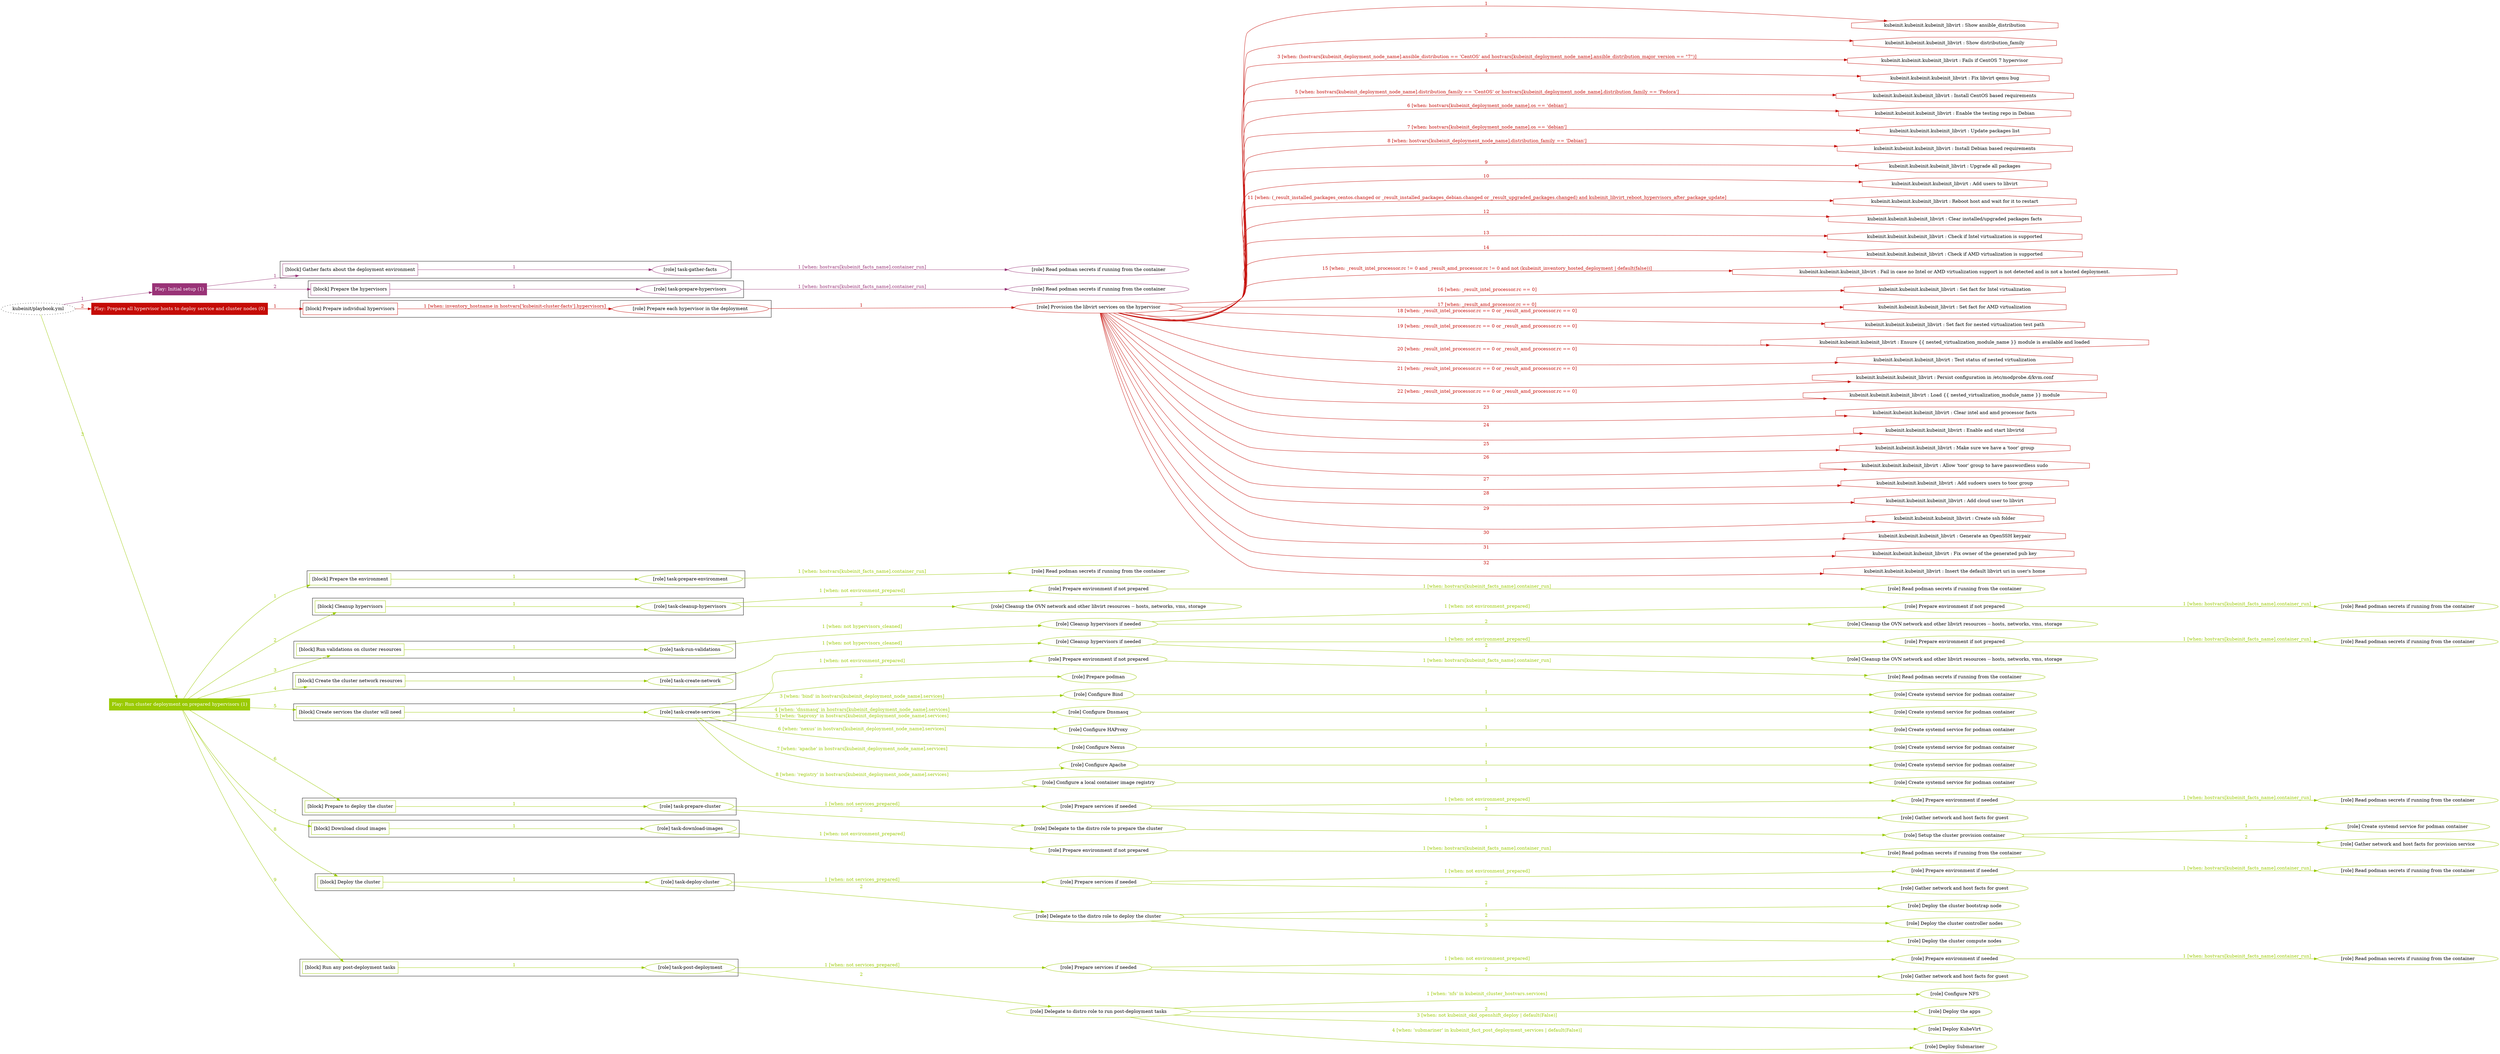 digraph {
	graph [concentrate=true ordering=in rankdir=LR ratio=fill]
	edge [esep=5 sep=10]
	"kubeinit/playbook.yml" [id=root_node style=dotted]
	play_e24d35e8 [label="Play: Initial setup (1)" color="#993377" fontcolor="#ffffff" id=play_e24d35e8 shape=box style=filled tooltip=localhost]
	"kubeinit/playbook.yml" -> play_e24d35e8 [label="1 " color="#993377" fontcolor="#993377" id=edge_2a399ca3 labeltooltip="1 " tooltip="1 "]
	subgraph "Read podman secrets if running from the container" {
		role_2d4d8d56 [label="[role] Read podman secrets if running from the container" color="#993377" id=role_2d4d8d56 tooltip="Read podman secrets if running from the container"]
	}
	subgraph "task-gather-facts" {
		role_a08aa25a [label="[role] task-gather-facts" color="#993377" id=role_a08aa25a tooltip="task-gather-facts"]
		role_a08aa25a -> role_2d4d8d56 [label="1 [when: hostvars[kubeinit_facts_name].container_run]" color="#993377" fontcolor="#993377" id=edge_aca3b35c labeltooltip="1 [when: hostvars[kubeinit_facts_name].container_run]" tooltip="1 [when: hostvars[kubeinit_facts_name].container_run]"]
	}
	subgraph "Read podman secrets if running from the container" {
		role_5cdf7ace [label="[role] Read podman secrets if running from the container" color="#993377" id=role_5cdf7ace tooltip="Read podman secrets if running from the container"]
	}
	subgraph "task-prepare-hypervisors" {
		role_841647a3 [label="[role] task-prepare-hypervisors" color="#993377" id=role_841647a3 tooltip="task-prepare-hypervisors"]
		role_841647a3 -> role_5cdf7ace [label="1 [when: hostvars[kubeinit_facts_name].container_run]" color="#993377" fontcolor="#993377" id=edge_8a7ec350 labeltooltip="1 [when: hostvars[kubeinit_facts_name].container_run]" tooltip="1 [when: hostvars[kubeinit_facts_name].container_run]"]
	}
	subgraph "Play: Initial setup (1)" {
		play_e24d35e8 -> block_f6b8379a [label=1 color="#993377" fontcolor="#993377" id=edge_a116accc labeltooltip=1 tooltip=1]
		subgraph cluster_block_f6b8379a {
			block_f6b8379a [label="[block] Gather facts about the deployment environment" color="#993377" id=block_f6b8379a labeltooltip="Gather facts about the deployment environment" shape=box tooltip="Gather facts about the deployment environment"]
			block_f6b8379a -> role_a08aa25a [label="1 " color="#993377" fontcolor="#993377" id=edge_a59de9ab labeltooltip="1 " tooltip="1 "]
		}
		play_e24d35e8 -> block_29287108 [label=2 color="#993377" fontcolor="#993377" id=edge_5861a8e2 labeltooltip=2 tooltip=2]
		subgraph cluster_block_29287108 {
			block_29287108 [label="[block] Prepare the hypervisors" color="#993377" id=block_29287108 labeltooltip="Prepare the hypervisors" shape=box tooltip="Prepare the hypervisors"]
			block_29287108 -> role_841647a3 [label="1 " color="#993377" fontcolor="#993377" id=edge_2f8d9bc5 labeltooltip="1 " tooltip="1 "]
		}
	}
	play_9da5dc84 [label="Play: Prepare all hypervisor hosts to deploy service and cluster nodes (0)" color="#c50c07" fontcolor="#ffffff" id=play_9da5dc84 shape=box style=filled tooltip="Play: Prepare all hypervisor hosts to deploy service and cluster nodes (0)"]
	"kubeinit/playbook.yml" -> play_9da5dc84 [label="2 " color="#c50c07" fontcolor="#c50c07" id=edge_ee30c2bf labeltooltip="2 " tooltip="2 "]
	subgraph "Provision the libvirt services on the hypervisor" {
		role_6c60246a [label="[role] Provision the libvirt services on the hypervisor" color="#c50c07" id=role_6c60246a tooltip="Provision the libvirt services on the hypervisor"]
		task_3d498624 [label="kubeinit.kubeinit.kubeinit_libvirt : Show ansible_distribution" color="#c50c07" id=task_3d498624 shape=octagon tooltip="kubeinit.kubeinit.kubeinit_libvirt : Show ansible_distribution"]
		role_6c60246a -> task_3d498624 [label="1 " color="#c50c07" fontcolor="#c50c07" id=edge_3e9b3832 labeltooltip="1 " tooltip="1 "]
		task_7455e6af [label="kubeinit.kubeinit.kubeinit_libvirt : Show distribution_family" color="#c50c07" id=task_7455e6af shape=octagon tooltip="kubeinit.kubeinit.kubeinit_libvirt : Show distribution_family"]
		role_6c60246a -> task_7455e6af [label="2 " color="#c50c07" fontcolor="#c50c07" id=edge_441f1783 labeltooltip="2 " tooltip="2 "]
		task_d52db078 [label="kubeinit.kubeinit.kubeinit_libvirt : Fails if CentOS 7 hypervisor" color="#c50c07" id=task_d52db078 shape=octagon tooltip="kubeinit.kubeinit.kubeinit_libvirt : Fails if CentOS 7 hypervisor"]
		role_6c60246a -> task_d52db078 [label="3 [when: (hostvars[kubeinit_deployment_node_name].ansible_distribution == 'CentOS' and hostvars[kubeinit_deployment_node_name].ansible_distribution_major_version == \"7\")]" color="#c50c07" fontcolor="#c50c07" id=edge_9d5c4578 labeltooltip="3 [when: (hostvars[kubeinit_deployment_node_name].ansible_distribution == 'CentOS' and hostvars[kubeinit_deployment_node_name].ansible_distribution_major_version == \"7\")]" tooltip="3 [when: (hostvars[kubeinit_deployment_node_name].ansible_distribution == 'CentOS' and hostvars[kubeinit_deployment_node_name].ansible_distribution_major_version == \"7\")]"]
		task_a912afa2 [label="kubeinit.kubeinit.kubeinit_libvirt : Fix libvirt qemu bug" color="#c50c07" id=task_a912afa2 shape=octagon tooltip="kubeinit.kubeinit.kubeinit_libvirt : Fix libvirt qemu bug"]
		role_6c60246a -> task_a912afa2 [label="4 " color="#c50c07" fontcolor="#c50c07" id=edge_ef75f45c labeltooltip="4 " tooltip="4 "]
		task_d75d7482 [label="kubeinit.kubeinit.kubeinit_libvirt : Install CentOS based requirements" color="#c50c07" id=task_d75d7482 shape=octagon tooltip="kubeinit.kubeinit.kubeinit_libvirt : Install CentOS based requirements"]
		role_6c60246a -> task_d75d7482 [label="5 [when: hostvars[kubeinit_deployment_node_name].distribution_family == 'CentOS' or hostvars[kubeinit_deployment_node_name].distribution_family == 'Fedora']" color="#c50c07" fontcolor="#c50c07" id=edge_c58722e6 labeltooltip="5 [when: hostvars[kubeinit_deployment_node_name].distribution_family == 'CentOS' or hostvars[kubeinit_deployment_node_name].distribution_family == 'Fedora']" tooltip="5 [when: hostvars[kubeinit_deployment_node_name].distribution_family == 'CentOS' or hostvars[kubeinit_deployment_node_name].distribution_family == 'Fedora']"]
		task_01dbac7f [label="kubeinit.kubeinit.kubeinit_libvirt : Enable the testing repo in Debian" color="#c50c07" id=task_01dbac7f shape=octagon tooltip="kubeinit.kubeinit.kubeinit_libvirt : Enable the testing repo in Debian"]
		role_6c60246a -> task_01dbac7f [label="6 [when: hostvars[kubeinit_deployment_node_name].os == 'debian']" color="#c50c07" fontcolor="#c50c07" id=edge_226a5240 labeltooltip="6 [when: hostvars[kubeinit_deployment_node_name].os == 'debian']" tooltip="6 [when: hostvars[kubeinit_deployment_node_name].os == 'debian']"]
		task_01366705 [label="kubeinit.kubeinit.kubeinit_libvirt : Update packages list" color="#c50c07" id=task_01366705 shape=octagon tooltip="kubeinit.kubeinit.kubeinit_libvirt : Update packages list"]
		role_6c60246a -> task_01366705 [label="7 [when: hostvars[kubeinit_deployment_node_name].os == 'debian']" color="#c50c07" fontcolor="#c50c07" id=edge_ed5ce526 labeltooltip="7 [when: hostvars[kubeinit_deployment_node_name].os == 'debian']" tooltip="7 [when: hostvars[kubeinit_deployment_node_name].os == 'debian']"]
		task_1370ca44 [label="kubeinit.kubeinit.kubeinit_libvirt : Install Debian based requirements" color="#c50c07" id=task_1370ca44 shape=octagon tooltip="kubeinit.kubeinit.kubeinit_libvirt : Install Debian based requirements"]
		role_6c60246a -> task_1370ca44 [label="8 [when: hostvars[kubeinit_deployment_node_name].distribution_family == 'Debian']" color="#c50c07" fontcolor="#c50c07" id=edge_49ee0f5c labeltooltip="8 [when: hostvars[kubeinit_deployment_node_name].distribution_family == 'Debian']" tooltip="8 [when: hostvars[kubeinit_deployment_node_name].distribution_family == 'Debian']"]
		task_f7f6d16c [label="kubeinit.kubeinit.kubeinit_libvirt : Upgrade all packages" color="#c50c07" id=task_f7f6d16c shape=octagon tooltip="kubeinit.kubeinit.kubeinit_libvirt : Upgrade all packages"]
		role_6c60246a -> task_f7f6d16c [label="9 " color="#c50c07" fontcolor="#c50c07" id=edge_a1f77ea2 labeltooltip="9 " tooltip="9 "]
		task_0c8af730 [label="kubeinit.kubeinit.kubeinit_libvirt : Add users to libvirt" color="#c50c07" id=task_0c8af730 shape=octagon tooltip="kubeinit.kubeinit.kubeinit_libvirt : Add users to libvirt"]
		role_6c60246a -> task_0c8af730 [label="10 " color="#c50c07" fontcolor="#c50c07" id=edge_211068d4 labeltooltip="10 " tooltip="10 "]
		task_e089420d [label="kubeinit.kubeinit.kubeinit_libvirt : Reboot host and wait for it to restart" color="#c50c07" id=task_e089420d shape=octagon tooltip="kubeinit.kubeinit.kubeinit_libvirt : Reboot host and wait for it to restart"]
		role_6c60246a -> task_e089420d [label="11 [when: (_result_installed_packages_centos.changed or _result_installed_packages_debian.changed or _result_upgraded_packages.changed) and kubeinit_libvirt_reboot_hypervisors_after_package_update]" color="#c50c07" fontcolor="#c50c07" id=edge_dd0c39ca labeltooltip="11 [when: (_result_installed_packages_centos.changed or _result_installed_packages_debian.changed or _result_upgraded_packages.changed) and kubeinit_libvirt_reboot_hypervisors_after_package_update]" tooltip="11 [when: (_result_installed_packages_centos.changed or _result_installed_packages_debian.changed or _result_upgraded_packages.changed) and kubeinit_libvirt_reboot_hypervisors_after_package_update]"]
		task_f926fe5d [label="kubeinit.kubeinit.kubeinit_libvirt : Clear installed/upgraded packages facts" color="#c50c07" id=task_f926fe5d shape=octagon tooltip="kubeinit.kubeinit.kubeinit_libvirt : Clear installed/upgraded packages facts"]
		role_6c60246a -> task_f926fe5d [label="12 " color="#c50c07" fontcolor="#c50c07" id=edge_15057c14 labeltooltip="12 " tooltip="12 "]
		task_eaaf7912 [label="kubeinit.kubeinit.kubeinit_libvirt : Check if Intel virtualization is supported" color="#c50c07" id=task_eaaf7912 shape=octagon tooltip="kubeinit.kubeinit.kubeinit_libvirt : Check if Intel virtualization is supported"]
		role_6c60246a -> task_eaaf7912 [label="13 " color="#c50c07" fontcolor="#c50c07" id=edge_226090ae labeltooltip="13 " tooltip="13 "]
		task_2125e263 [label="kubeinit.kubeinit.kubeinit_libvirt : Check if AMD virtualization is supported" color="#c50c07" id=task_2125e263 shape=octagon tooltip="kubeinit.kubeinit.kubeinit_libvirt : Check if AMD virtualization is supported"]
		role_6c60246a -> task_2125e263 [label="14 " color="#c50c07" fontcolor="#c50c07" id=edge_0d741961 labeltooltip="14 " tooltip="14 "]
		task_aa427da7 [label="kubeinit.kubeinit.kubeinit_libvirt : Fail in case no Intel or AMD virtualization support is not detected and is not a hosted deployment." color="#c50c07" id=task_aa427da7 shape=octagon tooltip="kubeinit.kubeinit.kubeinit_libvirt : Fail in case no Intel or AMD virtualization support is not detected and is not a hosted deployment."]
		role_6c60246a -> task_aa427da7 [label="15 [when: _result_intel_processor.rc != 0 and _result_amd_processor.rc != 0 and not (kubeinit_inventory_hosted_deployment | default(false))]" color="#c50c07" fontcolor="#c50c07" id=edge_b92625d0 labeltooltip="15 [when: _result_intel_processor.rc != 0 and _result_amd_processor.rc != 0 and not (kubeinit_inventory_hosted_deployment | default(false))]" tooltip="15 [when: _result_intel_processor.rc != 0 and _result_amd_processor.rc != 0 and not (kubeinit_inventory_hosted_deployment | default(false))]"]
		task_eb9fa365 [label="kubeinit.kubeinit.kubeinit_libvirt : Set fact for Intel virtualization" color="#c50c07" id=task_eb9fa365 shape=octagon tooltip="kubeinit.kubeinit.kubeinit_libvirt : Set fact for Intel virtualization"]
		role_6c60246a -> task_eb9fa365 [label="16 [when: _result_intel_processor.rc == 0]" color="#c50c07" fontcolor="#c50c07" id=edge_3a331e9e labeltooltip="16 [when: _result_intel_processor.rc == 0]" tooltip="16 [when: _result_intel_processor.rc == 0]"]
		task_e4023da1 [label="kubeinit.kubeinit.kubeinit_libvirt : Set fact for AMD virtualization" color="#c50c07" id=task_e4023da1 shape=octagon tooltip="kubeinit.kubeinit.kubeinit_libvirt : Set fact for AMD virtualization"]
		role_6c60246a -> task_e4023da1 [label="17 [when: _result_amd_processor.rc == 0]" color="#c50c07" fontcolor="#c50c07" id=edge_4b48a903 labeltooltip="17 [when: _result_amd_processor.rc == 0]" tooltip="17 [when: _result_amd_processor.rc == 0]"]
		task_b8802be9 [label="kubeinit.kubeinit.kubeinit_libvirt : Set fact for nested virtualization test path" color="#c50c07" id=task_b8802be9 shape=octagon tooltip="kubeinit.kubeinit.kubeinit_libvirt : Set fact for nested virtualization test path"]
		role_6c60246a -> task_b8802be9 [label="18 [when: _result_intel_processor.rc == 0 or _result_amd_processor.rc == 0]" color="#c50c07" fontcolor="#c50c07" id=edge_e7064ff5 labeltooltip="18 [when: _result_intel_processor.rc == 0 or _result_amd_processor.rc == 0]" tooltip="18 [when: _result_intel_processor.rc == 0 or _result_amd_processor.rc == 0]"]
		task_dba0d235 [label="kubeinit.kubeinit.kubeinit_libvirt : Ensure {{ nested_virtualization_module_name }} module is available and loaded" color="#c50c07" id=task_dba0d235 shape=octagon tooltip="kubeinit.kubeinit.kubeinit_libvirt : Ensure {{ nested_virtualization_module_name }} module is available and loaded"]
		role_6c60246a -> task_dba0d235 [label="19 [when: _result_intel_processor.rc == 0 or _result_amd_processor.rc == 0]" color="#c50c07" fontcolor="#c50c07" id=edge_3fc00e2c labeltooltip="19 [when: _result_intel_processor.rc == 0 or _result_amd_processor.rc == 0]" tooltip="19 [when: _result_intel_processor.rc == 0 or _result_amd_processor.rc == 0]"]
		task_4ecf0bd5 [label="kubeinit.kubeinit.kubeinit_libvirt : Test status of nested virtualization" color="#c50c07" id=task_4ecf0bd5 shape=octagon tooltip="kubeinit.kubeinit.kubeinit_libvirt : Test status of nested virtualization"]
		role_6c60246a -> task_4ecf0bd5 [label="20 [when: _result_intel_processor.rc == 0 or _result_amd_processor.rc == 0]" color="#c50c07" fontcolor="#c50c07" id=edge_ca28cc5b labeltooltip="20 [when: _result_intel_processor.rc == 0 or _result_amd_processor.rc == 0]" tooltip="20 [when: _result_intel_processor.rc == 0 or _result_amd_processor.rc == 0]"]
		task_1cdde1b0 [label="kubeinit.kubeinit.kubeinit_libvirt : Persist configuration in /etc/modprobe.d/kvm.conf" color="#c50c07" id=task_1cdde1b0 shape=octagon tooltip="kubeinit.kubeinit.kubeinit_libvirt : Persist configuration in /etc/modprobe.d/kvm.conf"]
		role_6c60246a -> task_1cdde1b0 [label="21 [when: _result_intel_processor.rc == 0 or _result_amd_processor.rc == 0]" color="#c50c07" fontcolor="#c50c07" id=edge_e6f5df65 labeltooltip="21 [when: _result_intel_processor.rc == 0 or _result_amd_processor.rc == 0]" tooltip="21 [when: _result_intel_processor.rc == 0 or _result_amd_processor.rc == 0]"]
		task_96d24d09 [label="kubeinit.kubeinit.kubeinit_libvirt : Load {{ nested_virtualization_module_name }} module" color="#c50c07" id=task_96d24d09 shape=octagon tooltip="kubeinit.kubeinit.kubeinit_libvirt : Load {{ nested_virtualization_module_name }} module"]
		role_6c60246a -> task_96d24d09 [label="22 [when: _result_intel_processor.rc == 0 or _result_amd_processor.rc == 0]" color="#c50c07" fontcolor="#c50c07" id=edge_13585c4f labeltooltip="22 [when: _result_intel_processor.rc == 0 or _result_amd_processor.rc == 0]" tooltip="22 [when: _result_intel_processor.rc == 0 or _result_amd_processor.rc == 0]"]
		task_14c75e89 [label="kubeinit.kubeinit.kubeinit_libvirt : Clear intel and amd processor facts" color="#c50c07" id=task_14c75e89 shape=octagon tooltip="kubeinit.kubeinit.kubeinit_libvirt : Clear intel and amd processor facts"]
		role_6c60246a -> task_14c75e89 [label="23 " color="#c50c07" fontcolor="#c50c07" id=edge_2cc9d608 labeltooltip="23 " tooltip="23 "]
		task_3df0d9a7 [label="kubeinit.kubeinit.kubeinit_libvirt : Enable and start libvirtd" color="#c50c07" id=task_3df0d9a7 shape=octagon tooltip="kubeinit.kubeinit.kubeinit_libvirt : Enable and start libvirtd"]
		role_6c60246a -> task_3df0d9a7 [label="24 " color="#c50c07" fontcolor="#c50c07" id=edge_af6a0b56 labeltooltip="24 " tooltip="24 "]
		task_8db6efda [label="kubeinit.kubeinit.kubeinit_libvirt : Make sure we have a 'toor' group" color="#c50c07" id=task_8db6efda shape=octagon tooltip="kubeinit.kubeinit.kubeinit_libvirt : Make sure we have a 'toor' group"]
		role_6c60246a -> task_8db6efda [label="25 " color="#c50c07" fontcolor="#c50c07" id=edge_e820db93 labeltooltip="25 " tooltip="25 "]
		task_bf0ec30d [label="kubeinit.kubeinit.kubeinit_libvirt : Allow 'toor' group to have passwordless sudo" color="#c50c07" id=task_bf0ec30d shape=octagon tooltip="kubeinit.kubeinit.kubeinit_libvirt : Allow 'toor' group to have passwordless sudo"]
		role_6c60246a -> task_bf0ec30d [label="26 " color="#c50c07" fontcolor="#c50c07" id=edge_99bb700d labeltooltip="26 " tooltip="26 "]
		task_f0348ad8 [label="kubeinit.kubeinit.kubeinit_libvirt : Add sudoers users to toor group" color="#c50c07" id=task_f0348ad8 shape=octagon tooltip="kubeinit.kubeinit.kubeinit_libvirt : Add sudoers users to toor group"]
		role_6c60246a -> task_f0348ad8 [label="27 " color="#c50c07" fontcolor="#c50c07" id=edge_ccf8bb72 labeltooltip="27 " tooltip="27 "]
		task_f71618cc [label="kubeinit.kubeinit.kubeinit_libvirt : Add cloud user to libvirt" color="#c50c07" id=task_f71618cc shape=octagon tooltip="kubeinit.kubeinit.kubeinit_libvirt : Add cloud user to libvirt"]
		role_6c60246a -> task_f71618cc [label="28 " color="#c50c07" fontcolor="#c50c07" id=edge_791fe277 labeltooltip="28 " tooltip="28 "]
		task_a38694b9 [label="kubeinit.kubeinit.kubeinit_libvirt : Create ssh folder" color="#c50c07" id=task_a38694b9 shape=octagon tooltip="kubeinit.kubeinit.kubeinit_libvirt : Create ssh folder"]
		role_6c60246a -> task_a38694b9 [label="29 " color="#c50c07" fontcolor="#c50c07" id=edge_f486f786 labeltooltip="29 " tooltip="29 "]
		task_72031092 [label="kubeinit.kubeinit.kubeinit_libvirt : Generate an OpenSSH keypair" color="#c50c07" id=task_72031092 shape=octagon tooltip="kubeinit.kubeinit.kubeinit_libvirt : Generate an OpenSSH keypair"]
		role_6c60246a -> task_72031092 [label="30 " color="#c50c07" fontcolor="#c50c07" id=edge_2a7cd91a labeltooltip="30 " tooltip="30 "]
		task_71d73499 [label="kubeinit.kubeinit.kubeinit_libvirt : Fix owner of the generated pub key" color="#c50c07" id=task_71d73499 shape=octagon tooltip="kubeinit.kubeinit.kubeinit_libvirt : Fix owner of the generated pub key"]
		role_6c60246a -> task_71d73499 [label="31 " color="#c50c07" fontcolor="#c50c07" id=edge_3e55480b labeltooltip="31 " tooltip="31 "]
		task_de3a501e [label="kubeinit.kubeinit.kubeinit_libvirt : Insert the default libvirt uri in user's home" color="#c50c07" id=task_de3a501e shape=octagon tooltip="kubeinit.kubeinit.kubeinit_libvirt : Insert the default libvirt uri in user's home"]
		role_6c60246a -> task_de3a501e [label="32 " color="#c50c07" fontcolor="#c50c07" id=edge_32788e2e labeltooltip="32 " tooltip="32 "]
	}
	subgraph "Prepare each hypervisor in the deployment" {
		role_328931a7 [label="[role] Prepare each hypervisor in the deployment" color="#c50c07" id=role_328931a7 tooltip="Prepare each hypervisor in the deployment"]
		role_328931a7 -> role_6c60246a [label="1 " color="#c50c07" fontcolor="#c50c07" id=edge_5c32b353 labeltooltip="1 " tooltip="1 "]
	}
	subgraph "Play: Prepare all hypervisor hosts to deploy service and cluster nodes (0)" {
		play_9da5dc84 -> block_58e5f508 [label=1 color="#c50c07" fontcolor="#c50c07" id=edge_6c47b097 labeltooltip=1 tooltip=1]
		subgraph cluster_block_58e5f508 {
			block_58e5f508 [label="[block] Prepare individual hypervisors" color="#c50c07" id=block_58e5f508 labeltooltip="Prepare individual hypervisors" shape=box tooltip="Prepare individual hypervisors"]
			block_58e5f508 -> role_328931a7 [label="1 [when: inventory_hostname in hostvars['kubeinit-cluster-facts'].hypervisors]" color="#c50c07" fontcolor="#c50c07" id=edge_4a38db86 labeltooltip="1 [when: inventory_hostname in hostvars['kubeinit-cluster-facts'].hypervisors]" tooltip="1 [when: inventory_hostname in hostvars['kubeinit-cluster-facts'].hypervisors]"]
		}
	}
	play_bdbcf22b [label="Play: Run cluster deployment on prepared hypervisors (1)" color="#9aca02" fontcolor="#ffffff" id=play_bdbcf22b shape=box style=filled tooltip=localhost]
	"kubeinit/playbook.yml" -> play_bdbcf22b [label="3 " color="#9aca02" fontcolor="#9aca02" id=edge_461f7cc0 labeltooltip="3 " tooltip="3 "]
	subgraph "Read podman secrets if running from the container" {
		role_51fad034 [label="[role] Read podman secrets if running from the container" color="#9aca02" id=role_51fad034 tooltip="Read podman secrets if running from the container"]
	}
	subgraph "task-prepare-environment" {
		role_c416d7c0 [label="[role] task-prepare-environment" color="#9aca02" id=role_c416d7c0 tooltip="task-prepare-environment"]
		role_c416d7c0 -> role_51fad034 [label="1 [when: hostvars[kubeinit_facts_name].container_run]" color="#9aca02" fontcolor="#9aca02" id=edge_7947ec40 labeltooltip="1 [when: hostvars[kubeinit_facts_name].container_run]" tooltip="1 [when: hostvars[kubeinit_facts_name].container_run]"]
	}
	subgraph "Read podman secrets if running from the container" {
		role_50069a5a [label="[role] Read podman secrets if running from the container" color="#9aca02" id=role_50069a5a tooltip="Read podman secrets if running from the container"]
	}
	subgraph "Prepare environment if not prepared" {
		role_d2e9e00c [label="[role] Prepare environment if not prepared" color="#9aca02" id=role_d2e9e00c tooltip="Prepare environment if not prepared"]
		role_d2e9e00c -> role_50069a5a [label="1 [when: hostvars[kubeinit_facts_name].container_run]" color="#9aca02" fontcolor="#9aca02" id=edge_64074e40 labeltooltip="1 [when: hostvars[kubeinit_facts_name].container_run]" tooltip="1 [when: hostvars[kubeinit_facts_name].container_run]"]
	}
	subgraph "Cleanup the OVN network and other libvirt resources -- hosts, networks, vms, storage" {
		role_277f1cbf [label="[role] Cleanup the OVN network and other libvirt resources -- hosts, networks, vms, storage" color="#9aca02" id=role_277f1cbf tooltip="Cleanup the OVN network and other libvirt resources -- hosts, networks, vms, storage"]
	}
	subgraph "task-cleanup-hypervisors" {
		role_c46f44c1 [label="[role] task-cleanup-hypervisors" color="#9aca02" id=role_c46f44c1 tooltip="task-cleanup-hypervisors"]
		role_c46f44c1 -> role_d2e9e00c [label="1 [when: not environment_prepared]" color="#9aca02" fontcolor="#9aca02" id=edge_671e5c4d labeltooltip="1 [when: not environment_prepared]" tooltip="1 [when: not environment_prepared]"]
		role_c46f44c1 -> role_277f1cbf [label="2 " color="#9aca02" fontcolor="#9aca02" id=edge_314338f4 labeltooltip="2 " tooltip="2 "]
	}
	subgraph "Read podman secrets if running from the container" {
		role_af001840 [label="[role] Read podman secrets if running from the container" color="#9aca02" id=role_af001840 tooltip="Read podman secrets if running from the container"]
	}
	subgraph "Prepare environment if not prepared" {
		role_8714341d [label="[role] Prepare environment if not prepared" color="#9aca02" id=role_8714341d tooltip="Prepare environment if not prepared"]
		role_8714341d -> role_af001840 [label="1 [when: hostvars[kubeinit_facts_name].container_run]" color="#9aca02" fontcolor="#9aca02" id=edge_604bea66 labeltooltip="1 [when: hostvars[kubeinit_facts_name].container_run]" tooltip="1 [when: hostvars[kubeinit_facts_name].container_run]"]
	}
	subgraph "Cleanup the OVN network and other libvirt resources -- hosts, networks, vms, storage" {
		role_41922b37 [label="[role] Cleanup the OVN network and other libvirt resources -- hosts, networks, vms, storage" color="#9aca02" id=role_41922b37 tooltip="Cleanup the OVN network and other libvirt resources -- hosts, networks, vms, storage"]
	}
	subgraph "Cleanup hypervisors if needed" {
		role_b478f7d8 [label="[role] Cleanup hypervisors if needed" color="#9aca02" id=role_b478f7d8 tooltip="Cleanup hypervisors if needed"]
		role_b478f7d8 -> role_8714341d [label="1 [when: not environment_prepared]" color="#9aca02" fontcolor="#9aca02" id=edge_6c8ebf1b labeltooltip="1 [when: not environment_prepared]" tooltip="1 [when: not environment_prepared]"]
		role_b478f7d8 -> role_41922b37 [label="2 " color="#9aca02" fontcolor="#9aca02" id=edge_6aa349ca labeltooltip="2 " tooltip="2 "]
	}
	subgraph "task-run-validations" {
		role_f649f780 [label="[role] task-run-validations" color="#9aca02" id=role_f649f780 tooltip="task-run-validations"]
		role_f649f780 -> role_b478f7d8 [label="1 [when: not hypervisors_cleaned]" color="#9aca02" fontcolor="#9aca02" id=edge_084a9c4c labeltooltip="1 [when: not hypervisors_cleaned]" tooltip="1 [when: not hypervisors_cleaned]"]
	}
	subgraph "Read podman secrets if running from the container" {
		role_13cffa7d [label="[role] Read podman secrets if running from the container" color="#9aca02" id=role_13cffa7d tooltip="Read podman secrets if running from the container"]
	}
	subgraph "Prepare environment if not prepared" {
		role_5daea8a9 [label="[role] Prepare environment if not prepared" color="#9aca02" id=role_5daea8a9 tooltip="Prepare environment if not prepared"]
		role_5daea8a9 -> role_13cffa7d [label="1 [when: hostvars[kubeinit_facts_name].container_run]" color="#9aca02" fontcolor="#9aca02" id=edge_1d45af6b labeltooltip="1 [when: hostvars[kubeinit_facts_name].container_run]" tooltip="1 [when: hostvars[kubeinit_facts_name].container_run]"]
	}
	subgraph "Cleanup the OVN network and other libvirt resources -- hosts, networks, vms, storage" {
		role_34dbaa27 [label="[role] Cleanup the OVN network and other libvirt resources -- hosts, networks, vms, storage" color="#9aca02" id=role_34dbaa27 tooltip="Cleanup the OVN network and other libvirt resources -- hosts, networks, vms, storage"]
	}
	subgraph "Cleanup hypervisors if needed" {
		role_d0bcb10e [label="[role] Cleanup hypervisors if needed" color="#9aca02" id=role_d0bcb10e tooltip="Cleanup hypervisors if needed"]
		role_d0bcb10e -> role_5daea8a9 [label="1 [when: not environment_prepared]" color="#9aca02" fontcolor="#9aca02" id=edge_752e039c labeltooltip="1 [when: not environment_prepared]" tooltip="1 [when: not environment_prepared]"]
		role_d0bcb10e -> role_34dbaa27 [label="2 " color="#9aca02" fontcolor="#9aca02" id=edge_12fcd2ad labeltooltip="2 " tooltip="2 "]
	}
	subgraph "task-create-network" {
		role_fa2df22f [label="[role] task-create-network" color="#9aca02" id=role_fa2df22f tooltip="task-create-network"]
		role_fa2df22f -> role_d0bcb10e [label="1 [when: not hypervisors_cleaned]" color="#9aca02" fontcolor="#9aca02" id=edge_f49b015b labeltooltip="1 [when: not hypervisors_cleaned]" tooltip="1 [when: not hypervisors_cleaned]"]
	}
	subgraph "Read podman secrets if running from the container" {
		role_767b036a [label="[role] Read podman secrets if running from the container" color="#9aca02" id=role_767b036a tooltip="Read podman secrets if running from the container"]
	}
	subgraph "Prepare environment if not prepared" {
		role_88e19bf8 [label="[role] Prepare environment if not prepared" color="#9aca02" id=role_88e19bf8 tooltip="Prepare environment if not prepared"]
		role_88e19bf8 -> role_767b036a [label="1 [when: hostvars[kubeinit_facts_name].container_run]" color="#9aca02" fontcolor="#9aca02" id=edge_bf9a81c3 labeltooltip="1 [when: hostvars[kubeinit_facts_name].container_run]" tooltip="1 [when: hostvars[kubeinit_facts_name].container_run]"]
	}
	subgraph "Prepare podman" {
		role_285ec664 [label="[role] Prepare podman" color="#9aca02" id=role_285ec664 tooltip="Prepare podman"]
	}
	subgraph "Create systemd service for podman container" {
		role_5e7e541c [label="[role] Create systemd service for podman container" color="#9aca02" id=role_5e7e541c tooltip="Create systemd service for podman container"]
	}
	subgraph "Configure Bind" {
		role_f387853a [label="[role] Configure Bind" color="#9aca02" id=role_f387853a tooltip="Configure Bind"]
		role_f387853a -> role_5e7e541c [label="1 " color="#9aca02" fontcolor="#9aca02" id=edge_ba2cd327 labeltooltip="1 " tooltip="1 "]
	}
	subgraph "Create systemd service for podman container" {
		role_5bdf0990 [label="[role] Create systemd service for podman container" color="#9aca02" id=role_5bdf0990 tooltip="Create systemd service for podman container"]
	}
	subgraph "Configure Dnsmasq" {
		role_f5358c45 [label="[role] Configure Dnsmasq" color="#9aca02" id=role_f5358c45 tooltip="Configure Dnsmasq"]
		role_f5358c45 -> role_5bdf0990 [label="1 " color="#9aca02" fontcolor="#9aca02" id=edge_aaa73117 labeltooltip="1 " tooltip="1 "]
	}
	subgraph "Create systemd service for podman container" {
		role_3cd04fb2 [label="[role] Create systemd service for podman container" color="#9aca02" id=role_3cd04fb2 tooltip="Create systemd service for podman container"]
	}
	subgraph "Configure HAProxy" {
		role_f2954167 [label="[role] Configure HAProxy" color="#9aca02" id=role_f2954167 tooltip="Configure HAProxy"]
		role_f2954167 -> role_3cd04fb2 [label="1 " color="#9aca02" fontcolor="#9aca02" id=edge_c831efb0 labeltooltip="1 " tooltip="1 "]
	}
	subgraph "Create systemd service for podman container" {
		role_cceeb95b [label="[role] Create systemd service for podman container" color="#9aca02" id=role_cceeb95b tooltip="Create systemd service for podman container"]
	}
	subgraph "Configure Nexus" {
		role_decad512 [label="[role] Configure Nexus" color="#9aca02" id=role_decad512 tooltip="Configure Nexus"]
		role_decad512 -> role_cceeb95b [label="1 " color="#9aca02" fontcolor="#9aca02" id=edge_9305b81f labeltooltip="1 " tooltip="1 "]
	}
	subgraph "Create systemd service for podman container" {
		role_9a26dbf3 [label="[role] Create systemd service for podman container" color="#9aca02" id=role_9a26dbf3 tooltip="Create systemd service for podman container"]
	}
	subgraph "Configure Apache" {
		role_552b6eea [label="[role] Configure Apache" color="#9aca02" id=role_552b6eea tooltip="Configure Apache"]
		role_552b6eea -> role_9a26dbf3 [label="1 " color="#9aca02" fontcolor="#9aca02" id=edge_525e4948 labeltooltip="1 " tooltip="1 "]
	}
	subgraph "Create systemd service for podman container" {
		role_77ae4077 [label="[role] Create systemd service for podman container" color="#9aca02" id=role_77ae4077 tooltip="Create systemd service for podman container"]
	}
	subgraph "Configure a local container image registry" {
		role_7876285d [label="[role] Configure a local container image registry" color="#9aca02" id=role_7876285d tooltip="Configure a local container image registry"]
		role_7876285d -> role_77ae4077 [label="1 " color="#9aca02" fontcolor="#9aca02" id=edge_80c0de34 labeltooltip="1 " tooltip="1 "]
	}
	subgraph "task-create-services" {
		role_bc922595 [label="[role] task-create-services" color="#9aca02" id=role_bc922595 tooltip="task-create-services"]
		role_bc922595 -> role_88e19bf8 [label="1 [when: not environment_prepared]" color="#9aca02" fontcolor="#9aca02" id=edge_1c565e9d labeltooltip="1 [when: not environment_prepared]" tooltip="1 [when: not environment_prepared]"]
		role_bc922595 -> role_285ec664 [label="2 " color="#9aca02" fontcolor="#9aca02" id=edge_b9569a10 labeltooltip="2 " tooltip="2 "]
		role_bc922595 -> role_f387853a [label="3 [when: 'bind' in hostvars[kubeinit_deployment_node_name].services]" color="#9aca02" fontcolor="#9aca02" id=edge_b73d53f5 labeltooltip="3 [when: 'bind' in hostvars[kubeinit_deployment_node_name].services]" tooltip="3 [when: 'bind' in hostvars[kubeinit_deployment_node_name].services]"]
		role_bc922595 -> role_f5358c45 [label="4 [when: 'dnsmasq' in hostvars[kubeinit_deployment_node_name].services]" color="#9aca02" fontcolor="#9aca02" id=edge_f11a1d1e labeltooltip="4 [when: 'dnsmasq' in hostvars[kubeinit_deployment_node_name].services]" tooltip="4 [when: 'dnsmasq' in hostvars[kubeinit_deployment_node_name].services]"]
		role_bc922595 -> role_f2954167 [label="5 [when: 'haproxy' in hostvars[kubeinit_deployment_node_name].services]" color="#9aca02" fontcolor="#9aca02" id=edge_e26170c3 labeltooltip="5 [when: 'haproxy' in hostvars[kubeinit_deployment_node_name].services]" tooltip="5 [when: 'haproxy' in hostvars[kubeinit_deployment_node_name].services]"]
		role_bc922595 -> role_decad512 [label="6 [when: 'nexus' in hostvars[kubeinit_deployment_node_name].services]" color="#9aca02" fontcolor="#9aca02" id=edge_f841e51c labeltooltip="6 [when: 'nexus' in hostvars[kubeinit_deployment_node_name].services]" tooltip="6 [when: 'nexus' in hostvars[kubeinit_deployment_node_name].services]"]
		role_bc922595 -> role_552b6eea [label="7 [when: 'apache' in hostvars[kubeinit_deployment_node_name].services]" color="#9aca02" fontcolor="#9aca02" id=edge_4fdd3fe6 labeltooltip="7 [when: 'apache' in hostvars[kubeinit_deployment_node_name].services]" tooltip="7 [when: 'apache' in hostvars[kubeinit_deployment_node_name].services]"]
		role_bc922595 -> role_7876285d [label="8 [when: 'registry' in hostvars[kubeinit_deployment_node_name].services]" color="#9aca02" fontcolor="#9aca02" id=edge_88013885 labeltooltip="8 [when: 'registry' in hostvars[kubeinit_deployment_node_name].services]" tooltip="8 [when: 'registry' in hostvars[kubeinit_deployment_node_name].services]"]
	}
	subgraph "Read podman secrets if running from the container" {
		role_1ca5dcb3 [label="[role] Read podman secrets if running from the container" color="#9aca02" id=role_1ca5dcb3 tooltip="Read podman secrets if running from the container"]
	}
	subgraph "Prepare environment if needed" {
		role_01495c2a [label="[role] Prepare environment if needed" color="#9aca02" id=role_01495c2a tooltip="Prepare environment if needed"]
		role_01495c2a -> role_1ca5dcb3 [label="1 [when: hostvars[kubeinit_facts_name].container_run]" color="#9aca02" fontcolor="#9aca02" id=edge_d6ab82ef labeltooltip="1 [when: hostvars[kubeinit_facts_name].container_run]" tooltip="1 [when: hostvars[kubeinit_facts_name].container_run]"]
	}
	subgraph "Gather network and host facts for guest" {
		role_2c98e44a [label="[role] Gather network and host facts for guest" color="#9aca02" id=role_2c98e44a tooltip="Gather network and host facts for guest"]
	}
	subgraph "Prepare services if needed" {
		role_eae9b9c7 [label="[role] Prepare services if needed" color="#9aca02" id=role_eae9b9c7 tooltip="Prepare services if needed"]
		role_eae9b9c7 -> role_01495c2a [label="1 [when: not environment_prepared]" color="#9aca02" fontcolor="#9aca02" id=edge_3a2c0cde labeltooltip="1 [when: not environment_prepared]" tooltip="1 [when: not environment_prepared]"]
		role_eae9b9c7 -> role_2c98e44a [label="2 " color="#9aca02" fontcolor="#9aca02" id=edge_1d8f032c labeltooltip="2 " tooltip="2 "]
	}
	subgraph "Create systemd service for podman container" {
		role_e4a9831b [label="[role] Create systemd service for podman container" color="#9aca02" id=role_e4a9831b tooltip="Create systemd service for podman container"]
	}
	subgraph "Gather network and host facts for provision service" {
		role_d6bef676 [label="[role] Gather network and host facts for provision service" color="#9aca02" id=role_d6bef676 tooltip="Gather network and host facts for provision service"]
	}
	subgraph "Setup the cluster provision container" {
		role_6795b07a [label="[role] Setup the cluster provision container" color="#9aca02" id=role_6795b07a tooltip="Setup the cluster provision container"]
		role_6795b07a -> role_e4a9831b [label="1 " color="#9aca02" fontcolor="#9aca02" id=edge_c878265e labeltooltip="1 " tooltip="1 "]
		role_6795b07a -> role_d6bef676 [label="2 " color="#9aca02" fontcolor="#9aca02" id=edge_fbfdd256 labeltooltip="2 " tooltip="2 "]
	}
	subgraph "Delegate to the distro role to prepare the cluster" {
		role_64655f60 [label="[role] Delegate to the distro role to prepare the cluster" color="#9aca02" id=role_64655f60 tooltip="Delegate to the distro role to prepare the cluster"]
		role_64655f60 -> role_6795b07a [label="1 " color="#9aca02" fontcolor="#9aca02" id=edge_6c77f9da labeltooltip="1 " tooltip="1 "]
	}
	subgraph "task-prepare-cluster" {
		role_285a12fd [label="[role] task-prepare-cluster" color="#9aca02" id=role_285a12fd tooltip="task-prepare-cluster"]
		role_285a12fd -> role_eae9b9c7 [label="1 [when: not services_prepared]" color="#9aca02" fontcolor="#9aca02" id=edge_aef7bcbc labeltooltip="1 [when: not services_prepared]" tooltip="1 [when: not services_prepared]"]
		role_285a12fd -> role_64655f60 [label="2 " color="#9aca02" fontcolor="#9aca02" id=edge_41dfdfa6 labeltooltip="2 " tooltip="2 "]
	}
	subgraph "Read podman secrets if running from the container" {
		role_e1d8574b [label="[role] Read podman secrets if running from the container" color="#9aca02" id=role_e1d8574b tooltip="Read podman secrets if running from the container"]
	}
	subgraph "Prepare environment if not prepared" {
		role_7756960c [label="[role] Prepare environment if not prepared" color="#9aca02" id=role_7756960c tooltip="Prepare environment if not prepared"]
		role_7756960c -> role_e1d8574b [label="1 [when: hostvars[kubeinit_facts_name].container_run]" color="#9aca02" fontcolor="#9aca02" id=edge_2343640f labeltooltip="1 [when: hostvars[kubeinit_facts_name].container_run]" tooltip="1 [when: hostvars[kubeinit_facts_name].container_run]"]
	}
	subgraph "task-download-images" {
		role_1cc99339 [label="[role] task-download-images" color="#9aca02" id=role_1cc99339 tooltip="task-download-images"]
		role_1cc99339 -> role_7756960c [label="1 [when: not environment_prepared]" color="#9aca02" fontcolor="#9aca02" id=edge_b3b155bf labeltooltip="1 [when: not environment_prepared]" tooltip="1 [when: not environment_prepared]"]
	}
	subgraph "Read podman secrets if running from the container" {
		role_412d2c80 [label="[role] Read podman secrets if running from the container" color="#9aca02" id=role_412d2c80 tooltip="Read podman secrets if running from the container"]
	}
	subgraph "Prepare environment if needed" {
		role_b4ec56be [label="[role] Prepare environment if needed" color="#9aca02" id=role_b4ec56be tooltip="Prepare environment if needed"]
		role_b4ec56be -> role_412d2c80 [label="1 [when: hostvars[kubeinit_facts_name].container_run]" color="#9aca02" fontcolor="#9aca02" id=edge_77dbec5d labeltooltip="1 [when: hostvars[kubeinit_facts_name].container_run]" tooltip="1 [when: hostvars[kubeinit_facts_name].container_run]"]
	}
	subgraph "Gather network and host facts for guest" {
		role_7defb02e [label="[role] Gather network and host facts for guest" color="#9aca02" id=role_7defb02e tooltip="Gather network and host facts for guest"]
	}
	subgraph "Prepare services if needed" {
		role_637b3300 [label="[role] Prepare services if needed" color="#9aca02" id=role_637b3300 tooltip="Prepare services if needed"]
		role_637b3300 -> role_b4ec56be [label="1 [when: not environment_prepared]" color="#9aca02" fontcolor="#9aca02" id=edge_524216e8 labeltooltip="1 [when: not environment_prepared]" tooltip="1 [when: not environment_prepared]"]
		role_637b3300 -> role_7defb02e [label="2 " color="#9aca02" fontcolor="#9aca02" id=edge_06c7f1e7 labeltooltip="2 " tooltip="2 "]
	}
	subgraph "Deploy the cluster bootstrap node" {
		role_6cd2c783 [label="[role] Deploy the cluster bootstrap node" color="#9aca02" id=role_6cd2c783 tooltip="Deploy the cluster bootstrap node"]
	}
	subgraph "Deploy the cluster controller nodes" {
		role_82295257 [label="[role] Deploy the cluster controller nodes" color="#9aca02" id=role_82295257 tooltip="Deploy the cluster controller nodes"]
	}
	subgraph "Deploy the cluster compute nodes" {
		role_02f39784 [label="[role] Deploy the cluster compute nodes" color="#9aca02" id=role_02f39784 tooltip="Deploy the cluster compute nodes"]
	}
	subgraph "Delegate to the distro role to deploy the cluster" {
		role_7bfa83dc [label="[role] Delegate to the distro role to deploy the cluster" color="#9aca02" id=role_7bfa83dc tooltip="Delegate to the distro role to deploy the cluster"]
		role_7bfa83dc -> role_6cd2c783 [label="1 " color="#9aca02" fontcolor="#9aca02" id=edge_11dada42 labeltooltip="1 " tooltip="1 "]
		role_7bfa83dc -> role_82295257 [label="2 " color="#9aca02" fontcolor="#9aca02" id=edge_1844a650 labeltooltip="2 " tooltip="2 "]
		role_7bfa83dc -> role_02f39784 [label="3 " color="#9aca02" fontcolor="#9aca02" id=edge_8802aa96 labeltooltip="3 " tooltip="3 "]
	}
	subgraph "task-deploy-cluster" {
		role_bbd70e72 [label="[role] task-deploy-cluster" color="#9aca02" id=role_bbd70e72 tooltip="task-deploy-cluster"]
		role_bbd70e72 -> role_637b3300 [label="1 [when: not services_prepared]" color="#9aca02" fontcolor="#9aca02" id=edge_ded060cf labeltooltip="1 [when: not services_prepared]" tooltip="1 [when: not services_prepared]"]
		role_bbd70e72 -> role_7bfa83dc [label="2 " color="#9aca02" fontcolor="#9aca02" id=edge_9937a3c4 labeltooltip="2 " tooltip="2 "]
	}
	subgraph "Read podman secrets if running from the container" {
		role_497b35e3 [label="[role] Read podman secrets if running from the container" color="#9aca02" id=role_497b35e3 tooltip="Read podman secrets if running from the container"]
	}
	subgraph "Prepare environment if needed" {
		role_910f3115 [label="[role] Prepare environment if needed" color="#9aca02" id=role_910f3115 tooltip="Prepare environment if needed"]
		role_910f3115 -> role_497b35e3 [label="1 [when: hostvars[kubeinit_facts_name].container_run]" color="#9aca02" fontcolor="#9aca02" id=edge_fa4199ef labeltooltip="1 [when: hostvars[kubeinit_facts_name].container_run]" tooltip="1 [when: hostvars[kubeinit_facts_name].container_run]"]
	}
	subgraph "Gather network and host facts for guest" {
		role_968f451e [label="[role] Gather network and host facts for guest" color="#9aca02" id=role_968f451e tooltip="Gather network and host facts for guest"]
	}
	subgraph "Prepare services if needed" {
		role_d7bab2f2 [label="[role] Prepare services if needed" color="#9aca02" id=role_d7bab2f2 tooltip="Prepare services if needed"]
		role_d7bab2f2 -> role_910f3115 [label="1 [when: not environment_prepared]" color="#9aca02" fontcolor="#9aca02" id=edge_e1572d77 labeltooltip="1 [when: not environment_prepared]" tooltip="1 [when: not environment_prepared]"]
		role_d7bab2f2 -> role_968f451e [label="2 " color="#9aca02" fontcolor="#9aca02" id=edge_9a6c8a58 labeltooltip="2 " tooltip="2 "]
	}
	subgraph "Configure NFS" {
		role_0c6192eb [label="[role] Configure NFS" color="#9aca02" id=role_0c6192eb tooltip="Configure NFS"]
	}
	subgraph "Deploy the apps" {
		role_1b28f12d [label="[role] Deploy the apps" color="#9aca02" id=role_1b28f12d tooltip="Deploy the apps"]
	}
	subgraph "Deploy KubeVirt" {
		role_db1b6723 [label="[role] Deploy KubeVirt" color="#9aca02" id=role_db1b6723 tooltip="Deploy KubeVirt"]
	}
	subgraph "Deploy Submariner" {
		role_ff262b6e [label="[role] Deploy Submariner" color="#9aca02" id=role_ff262b6e tooltip="Deploy Submariner"]
	}
	subgraph "Delegate to distro role to run post-deployment tasks" {
		role_ccad83c7 [label="[role] Delegate to distro role to run post-deployment tasks" color="#9aca02" id=role_ccad83c7 tooltip="Delegate to distro role to run post-deployment tasks"]
		role_ccad83c7 -> role_0c6192eb [label="1 [when: 'nfs' in kubeinit_cluster_hostvars.services]" color="#9aca02" fontcolor="#9aca02" id=edge_ddb71cdc labeltooltip="1 [when: 'nfs' in kubeinit_cluster_hostvars.services]" tooltip="1 [when: 'nfs' in kubeinit_cluster_hostvars.services]"]
		role_ccad83c7 -> role_1b28f12d [label="2 " color="#9aca02" fontcolor="#9aca02" id=edge_687116b9 labeltooltip="2 " tooltip="2 "]
		role_ccad83c7 -> role_db1b6723 [label="3 [when: not kubeinit_okd_openshift_deploy | default(False)]" color="#9aca02" fontcolor="#9aca02" id=edge_f4d8f646 labeltooltip="3 [when: not kubeinit_okd_openshift_deploy | default(False)]" tooltip="3 [when: not kubeinit_okd_openshift_deploy | default(False)]"]
		role_ccad83c7 -> role_ff262b6e [label="4 [when: 'submariner' in kubeinit_fact_post_deployment_services | default(False)]" color="#9aca02" fontcolor="#9aca02" id=edge_0ce3aa09 labeltooltip="4 [when: 'submariner' in kubeinit_fact_post_deployment_services | default(False)]" tooltip="4 [when: 'submariner' in kubeinit_fact_post_deployment_services | default(False)]"]
	}
	subgraph "task-post-deployment" {
		role_a31c0f89 [label="[role] task-post-deployment" color="#9aca02" id=role_a31c0f89 tooltip="task-post-deployment"]
		role_a31c0f89 -> role_d7bab2f2 [label="1 [when: not services_prepared]" color="#9aca02" fontcolor="#9aca02" id=edge_7f5be4d0 labeltooltip="1 [when: not services_prepared]" tooltip="1 [when: not services_prepared]"]
		role_a31c0f89 -> role_ccad83c7 [label="2 " color="#9aca02" fontcolor="#9aca02" id=edge_629c1936 labeltooltip="2 " tooltip="2 "]
	}
	subgraph "Play: Run cluster deployment on prepared hypervisors (1)" {
		play_bdbcf22b -> block_da513f51 [label=1 color="#9aca02" fontcolor="#9aca02" id=edge_614b6eb9 labeltooltip=1 tooltip=1]
		subgraph cluster_block_da513f51 {
			block_da513f51 [label="[block] Prepare the environment" color="#9aca02" id=block_da513f51 labeltooltip="Prepare the environment" shape=box tooltip="Prepare the environment"]
			block_da513f51 -> role_c416d7c0 [label="1 " color="#9aca02" fontcolor="#9aca02" id=edge_22cf85f4 labeltooltip="1 " tooltip="1 "]
		}
		play_bdbcf22b -> block_4fd4dbdf [label=2 color="#9aca02" fontcolor="#9aca02" id=edge_acf90e3d labeltooltip=2 tooltip=2]
		subgraph cluster_block_4fd4dbdf {
			block_4fd4dbdf [label="[block] Cleanup hypervisors" color="#9aca02" id=block_4fd4dbdf labeltooltip="Cleanup hypervisors" shape=box tooltip="Cleanup hypervisors"]
			block_4fd4dbdf -> role_c46f44c1 [label="1 " color="#9aca02" fontcolor="#9aca02" id=edge_4bc168cf labeltooltip="1 " tooltip="1 "]
		}
		play_bdbcf22b -> block_520e7491 [label=3 color="#9aca02" fontcolor="#9aca02" id=edge_7e5531e3 labeltooltip=3 tooltip=3]
		subgraph cluster_block_520e7491 {
			block_520e7491 [label="[block] Run validations on cluster resources" color="#9aca02" id=block_520e7491 labeltooltip="Run validations on cluster resources" shape=box tooltip="Run validations on cluster resources"]
			block_520e7491 -> role_f649f780 [label="1 " color="#9aca02" fontcolor="#9aca02" id=edge_3703b12a labeltooltip="1 " tooltip="1 "]
		}
		play_bdbcf22b -> block_a91afa2c [label=4 color="#9aca02" fontcolor="#9aca02" id=edge_d379e977 labeltooltip=4 tooltip=4]
		subgraph cluster_block_a91afa2c {
			block_a91afa2c [label="[block] Create the cluster network resources" color="#9aca02" id=block_a91afa2c labeltooltip="Create the cluster network resources" shape=box tooltip="Create the cluster network resources"]
			block_a91afa2c -> role_fa2df22f [label="1 " color="#9aca02" fontcolor="#9aca02" id=edge_8a47121a labeltooltip="1 " tooltip="1 "]
		}
		play_bdbcf22b -> block_48df913e [label=5 color="#9aca02" fontcolor="#9aca02" id=edge_b170e84a labeltooltip=5 tooltip=5]
		subgraph cluster_block_48df913e {
			block_48df913e [label="[block] Create services the cluster will need" color="#9aca02" id=block_48df913e labeltooltip="Create services the cluster will need" shape=box tooltip="Create services the cluster will need"]
			block_48df913e -> role_bc922595 [label="1 " color="#9aca02" fontcolor="#9aca02" id=edge_d39b9c0b labeltooltip="1 " tooltip="1 "]
		}
		play_bdbcf22b -> block_80885042 [label=6 color="#9aca02" fontcolor="#9aca02" id=edge_bffe904e labeltooltip=6 tooltip=6]
		subgraph cluster_block_80885042 {
			block_80885042 [label="[block] Prepare to deploy the cluster" color="#9aca02" id=block_80885042 labeltooltip="Prepare to deploy the cluster" shape=box tooltip="Prepare to deploy the cluster"]
			block_80885042 -> role_285a12fd [label="1 " color="#9aca02" fontcolor="#9aca02" id=edge_76529c20 labeltooltip="1 " tooltip="1 "]
		}
		play_bdbcf22b -> block_302be3e0 [label=7 color="#9aca02" fontcolor="#9aca02" id=edge_24882516 labeltooltip=7 tooltip=7]
		subgraph cluster_block_302be3e0 {
			block_302be3e0 [label="[block] Download cloud images" color="#9aca02" id=block_302be3e0 labeltooltip="Download cloud images" shape=box tooltip="Download cloud images"]
			block_302be3e0 -> role_1cc99339 [label="1 " color="#9aca02" fontcolor="#9aca02" id=edge_29bd9f67 labeltooltip="1 " tooltip="1 "]
		}
		play_bdbcf22b -> block_aa594589 [label=8 color="#9aca02" fontcolor="#9aca02" id=edge_64348eea labeltooltip=8 tooltip=8]
		subgraph cluster_block_aa594589 {
			block_aa594589 [label="[block] Deploy the cluster" color="#9aca02" id=block_aa594589 labeltooltip="Deploy the cluster" shape=box tooltip="Deploy the cluster"]
			block_aa594589 -> role_bbd70e72 [label="1 " color="#9aca02" fontcolor="#9aca02" id=edge_cb3346a0 labeltooltip="1 " tooltip="1 "]
		}
		play_bdbcf22b -> block_0772613e [label=9 color="#9aca02" fontcolor="#9aca02" id=edge_0c83829e labeltooltip=9 tooltip=9]
		subgraph cluster_block_0772613e {
			block_0772613e [label="[block] Run any post-deployment tasks" color="#9aca02" id=block_0772613e labeltooltip="Run any post-deployment tasks" shape=box tooltip="Run any post-deployment tasks"]
			block_0772613e -> role_a31c0f89 [label="1 " color="#9aca02" fontcolor="#9aca02" id=edge_d2094731 labeltooltip="1 " tooltip="1 "]
		}
	}
}
